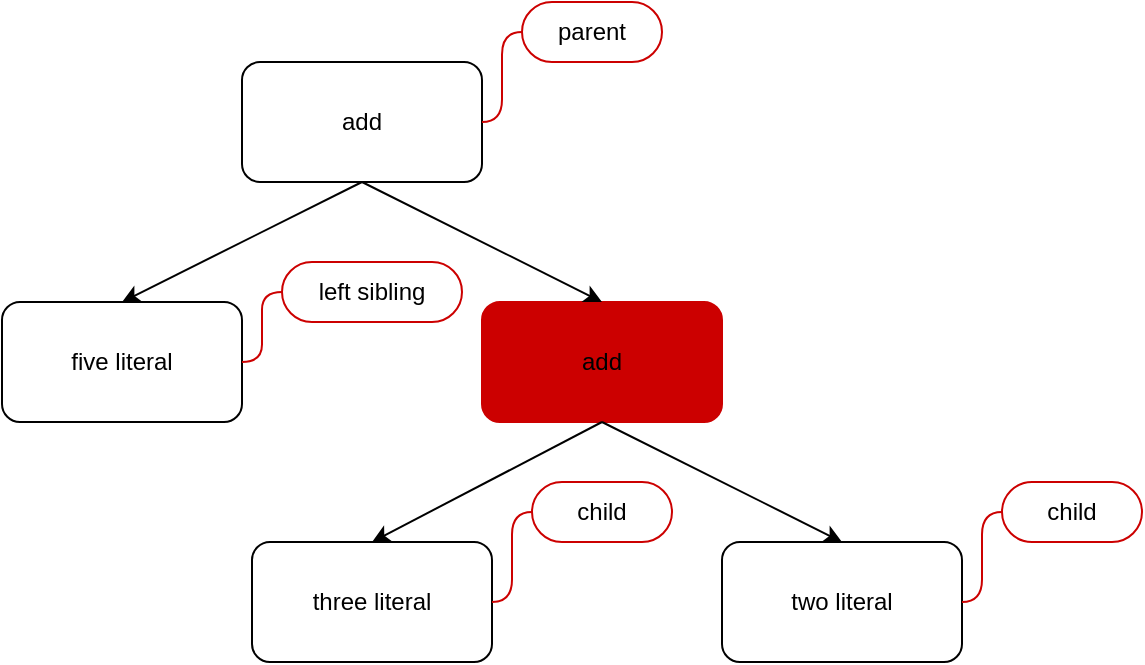 <mxfile version="16.5.1" type="device"><diagram id="IVEqz9uY5gzg7aBjbvYE" name="Page-1"><mxGraphModel dx="1422" dy="834" grid="1" gridSize="10" guides="1" tooltips="1" connect="1" arrows="1" fold="1" page="1" pageScale="1" pageWidth="850" pageHeight="1100" math="0" shadow="0"><root><mxCell id="0"/><mxCell id="1" parent="0"/><mxCell id="bwkyIMfEC4law1faUOZr-1" value="add" style="rounded=1;whiteSpace=wrap;html=1;" vertex="1" parent="1"><mxGeometry x="360" y="160" width="120" height="60" as="geometry"/></mxCell><mxCell id="bwkyIMfEC4law1faUOZr-2" value="five literal" style="rounded=1;whiteSpace=wrap;html=1;strokeColor=#000000;" vertex="1" parent="1"><mxGeometry x="240" y="280" width="120" height="60" as="geometry"/></mxCell><mxCell id="bwkyIMfEC4law1faUOZr-3" value="add" style="rounded=1;whiteSpace=wrap;html=1;strokeColor=#CC0000;fillColor=#CC0000;" vertex="1" parent="1"><mxGeometry x="480" y="280" width="120" height="60" as="geometry"/></mxCell><mxCell id="bwkyIMfEC4law1faUOZr-4" value="three literal" style="rounded=1;whiteSpace=wrap;html=1;" vertex="1" parent="1"><mxGeometry x="365" y="400" width="120" height="60" as="geometry"/></mxCell><mxCell id="bwkyIMfEC4law1faUOZr-6" value="two literal" style="rounded=1;whiteSpace=wrap;html=1;" vertex="1" parent="1"><mxGeometry x="600" y="400" width="120" height="60" as="geometry"/></mxCell><mxCell id="bwkyIMfEC4law1faUOZr-7" value="" style="endArrow=classic;html=1;rounded=0;exitX=0.5;exitY=1;exitDx=0;exitDy=0;entryX=0.5;entryY=0;entryDx=0;entryDy=0;" edge="1" parent="1" source="bwkyIMfEC4law1faUOZr-1" target="bwkyIMfEC4law1faUOZr-2"><mxGeometry width="50" height="50" relative="1" as="geometry"><mxPoint x="400" y="450" as="sourcePoint"/><mxPoint x="450" y="400" as="targetPoint"/></mxGeometry></mxCell><mxCell id="bwkyIMfEC4law1faUOZr-8" value="" style="endArrow=classic;html=1;rounded=0;entryX=0.5;entryY=0;entryDx=0;entryDy=0;" edge="1" parent="1" target="bwkyIMfEC4law1faUOZr-3"><mxGeometry width="50" height="50" relative="1" as="geometry"><mxPoint x="420" y="220" as="sourcePoint"/><mxPoint x="450" y="400" as="targetPoint"/></mxGeometry></mxCell><mxCell id="bwkyIMfEC4law1faUOZr-9" value="" style="endArrow=classic;html=1;rounded=0;exitX=0.5;exitY=1;exitDx=0;exitDy=0;entryX=0.5;entryY=0;entryDx=0;entryDy=0;" edge="1" parent="1" source="bwkyIMfEC4law1faUOZr-3" target="bwkyIMfEC4law1faUOZr-4"><mxGeometry width="50" height="50" relative="1" as="geometry"><mxPoint x="400" y="450" as="sourcePoint"/><mxPoint x="450" y="400" as="targetPoint"/></mxGeometry></mxCell><mxCell id="bwkyIMfEC4law1faUOZr-10" value="" style="endArrow=classic;html=1;rounded=0;exitX=0.5;exitY=1;exitDx=0;exitDy=0;entryX=0.5;entryY=0;entryDx=0;entryDy=0;" edge="1" parent="1" source="bwkyIMfEC4law1faUOZr-3" target="bwkyIMfEC4law1faUOZr-6"><mxGeometry width="50" height="50" relative="1" as="geometry"><mxPoint x="400" y="450" as="sourcePoint"/><mxPoint x="450" y="400" as="targetPoint"/></mxGeometry></mxCell><mxCell id="bwkyIMfEC4law1faUOZr-12" value="parent" style="whiteSpace=wrap;html=1;rounded=1;arcSize=50;align=center;verticalAlign=middle;strokeWidth=1;autosize=1;spacing=4;treeFolding=1;treeMoving=1;newEdgeStyle={&quot;edgeStyle&quot;:&quot;entityRelationEdgeStyle&quot;,&quot;startArrow&quot;:&quot;none&quot;,&quot;endArrow&quot;:&quot;none&quot;,&quot;segment&quot;:10,&quot;curved&quot;:1};strokeColor=#CC0000;" vertex="1" parent="1"><mxGeometry x="500" y="130" width="70" height="30" as="geometry"/></mxCell><mxCell id="bwkyIMfEC4law1faUOZr-13" value="" style="edgeStyle=entityRelationEdgeStyle;startArrow=none;endArrow=none;segment=10;curved=1;rounded=0;strokeColor=#CC0000;exitX=1;exitY=0.5;exitDx=0;exitDy=0;" edge="1" target="bwkyIMfEC4law1faUOZr-12" parent="1" source="bwkyIMfEC4law1faUOZr-1"><mxGeometry relative="1" as="geometry"><mxPoint x="140" y="450" as="sourcePoint"/></mxGeometry></mxCell><mxCell id="bwkyIMfEC4law1faUOZr-14" value="left sibling" style="whiteSpace=wrap;html=1;rounded=1;arcSize=50;align=center;verticalAlign=middle;strokeWidth=1;autosize=1;spacing=4;treeFolding=1;treeMoving=1;newEdgeStyle={&quot;edgeStyle&quot;:&quot;entityRelationEdgeStyle&quot;,&quot;startArrow&quot;:&quot;none&quot;,&quot;endArrow&quot;:&quot;none&quot;,&quot;segment&quot;:10,&quot;curved&quot;:1};strokeColor=#CC0000;" vertex="1" parent="1"><mxGeometry x="380" y="260" width="90" height="30" as="geometry"/></mxCell><mxCell id="bwkyIMfEC4law1faUOZr-15" value="" style="edgeStyle=entityRelationEdgeStyle;startArrow=none;endArrow=none;segment=10;curved=1;rounded=0;strokeColor=#CC0000;exitX=1;exitY=0.5;exitDx=0;exitDy=0;" edge="1" target="bwkyIMfEC4law1faUOZr-14" parent="1" source="bwkyIMfEC4law1faUOZr-2"><mxGeometry relative="1" as="geometry"><mxPoint x="220" y="310" as="sourcePoint"/></mxGeometry></mxCell><mxCell id="bwkyIMfEC4law1faUOZr-16" value="child" style="whiteSpace=wrap;html=1;rounded=1;arcSize=50;align=center;verticalAlign=middle;strokeWidth=1;autosize=1;spacing=4;treeFolding=1;treeMoving=1;newEdgeStyle={&quot;edgeStyle&quot;:&quot;entityRelationEdgeStyle&quot;,&quot;startArrow&quot;:&quot;none&quot;,&quot;endArrow&quot;:&quot;none&quot;,&quot;segment&quot;:10,&quot;curved&quot;:1};strokeColor=#CC0000;" vertex="1" parent="1"><mxGeometry x="505" y="370" width="70" height="30" as="geometry"/></mxCell><mxCell id="bwkyIMfEC4law1faUOZr-17" value="" style="edgeStyle=entityRelationEdgeStyle;startArrow=none;endArrow=none;segment=10;curved=1;rounded=0;strokeColor=#CC0000;exitX=1;exitY=0.5;exitDx=0;exitDy=0;" edge="1" target="bwkyIMfEC4law1faUOZr-16" parent="1" source="bwkyIMfEC4law1faUOZr-4"><mxGeometry relative="1" as="geometry"><mxPoint x="504" y="430" as="sourcePoint"/></mxGeometry></mxCell><mxCell id="bwkyIMfEC4law1faUOZr-18" value="child" style="whiteSpace=wrap;html=1;rounded=1;arcSize=50;align=center;verticalAlign=middle;strokeWidth=1;autosize=1;spacing=4;treeFolding=1;treeMoving=1;newEdgeStyle={&quot;edgeStyle&quot;:&quot;entityRelationEdgeStyle&quot;,&quot;startArrow&quot;:&quot;none&quot;,&quot;endArrow&quot;:&quot;none&quot;,&quot;segment&quot;:10,&quot;curved&quot;:1};strokeColor=#CC0000;" vertex="1" parent="1"><mxGeometry x="740" y="370" width="70" height="30" as="geometry"/></mxCell><mxCell id="bwkyIMfEC4law1faUOZr-19" value="" style="edgeStyle=entityRelationEdgeStyle;startArrow=none;endArrow=none;segment=10;curved=1;rounded=0;strokeColor=#CC0000;exitX=1;exitY=0.5;exitDx=0;exitDy=0;" edge="1" target="bwkyIMfEC4law1faUOZr-18" parent="1" source="bwkyIMfEC4law1faUOZr-6"><mxGeometry relative="1" as="geometry"><mxPoint x="700" y="520" as="sourcePoint"/></mxGeometry></mxCell></root></mxGraphModel></diagram></mxfile>